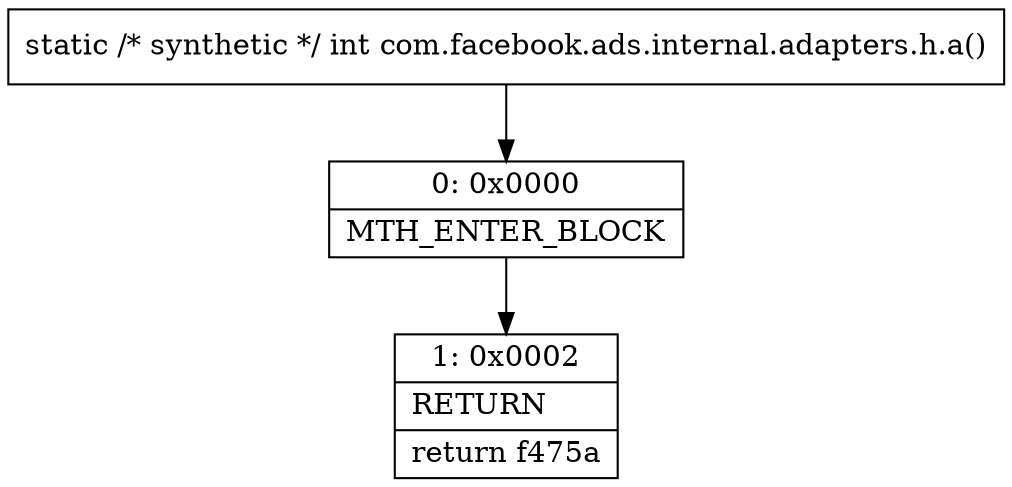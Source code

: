 digraph "CFG forcom.facebook.ads.internal.adapters.h.a()I" {
Node_0 [shape=record,label="{0\:\ 0x0000|MTH_ENTER_BLOCK\l}"];
Node_1 [shape=record,label="{1\:\ 0x0002|RETURN\l|return f475a\l}"];
MethodNode[shape=record,label="{static \/* synthetic *\/ int com.facebook.ads.internal.adapters.h.a() }"];
MethodNode -> Node_0;
Node_0 -> Node_1;
}

